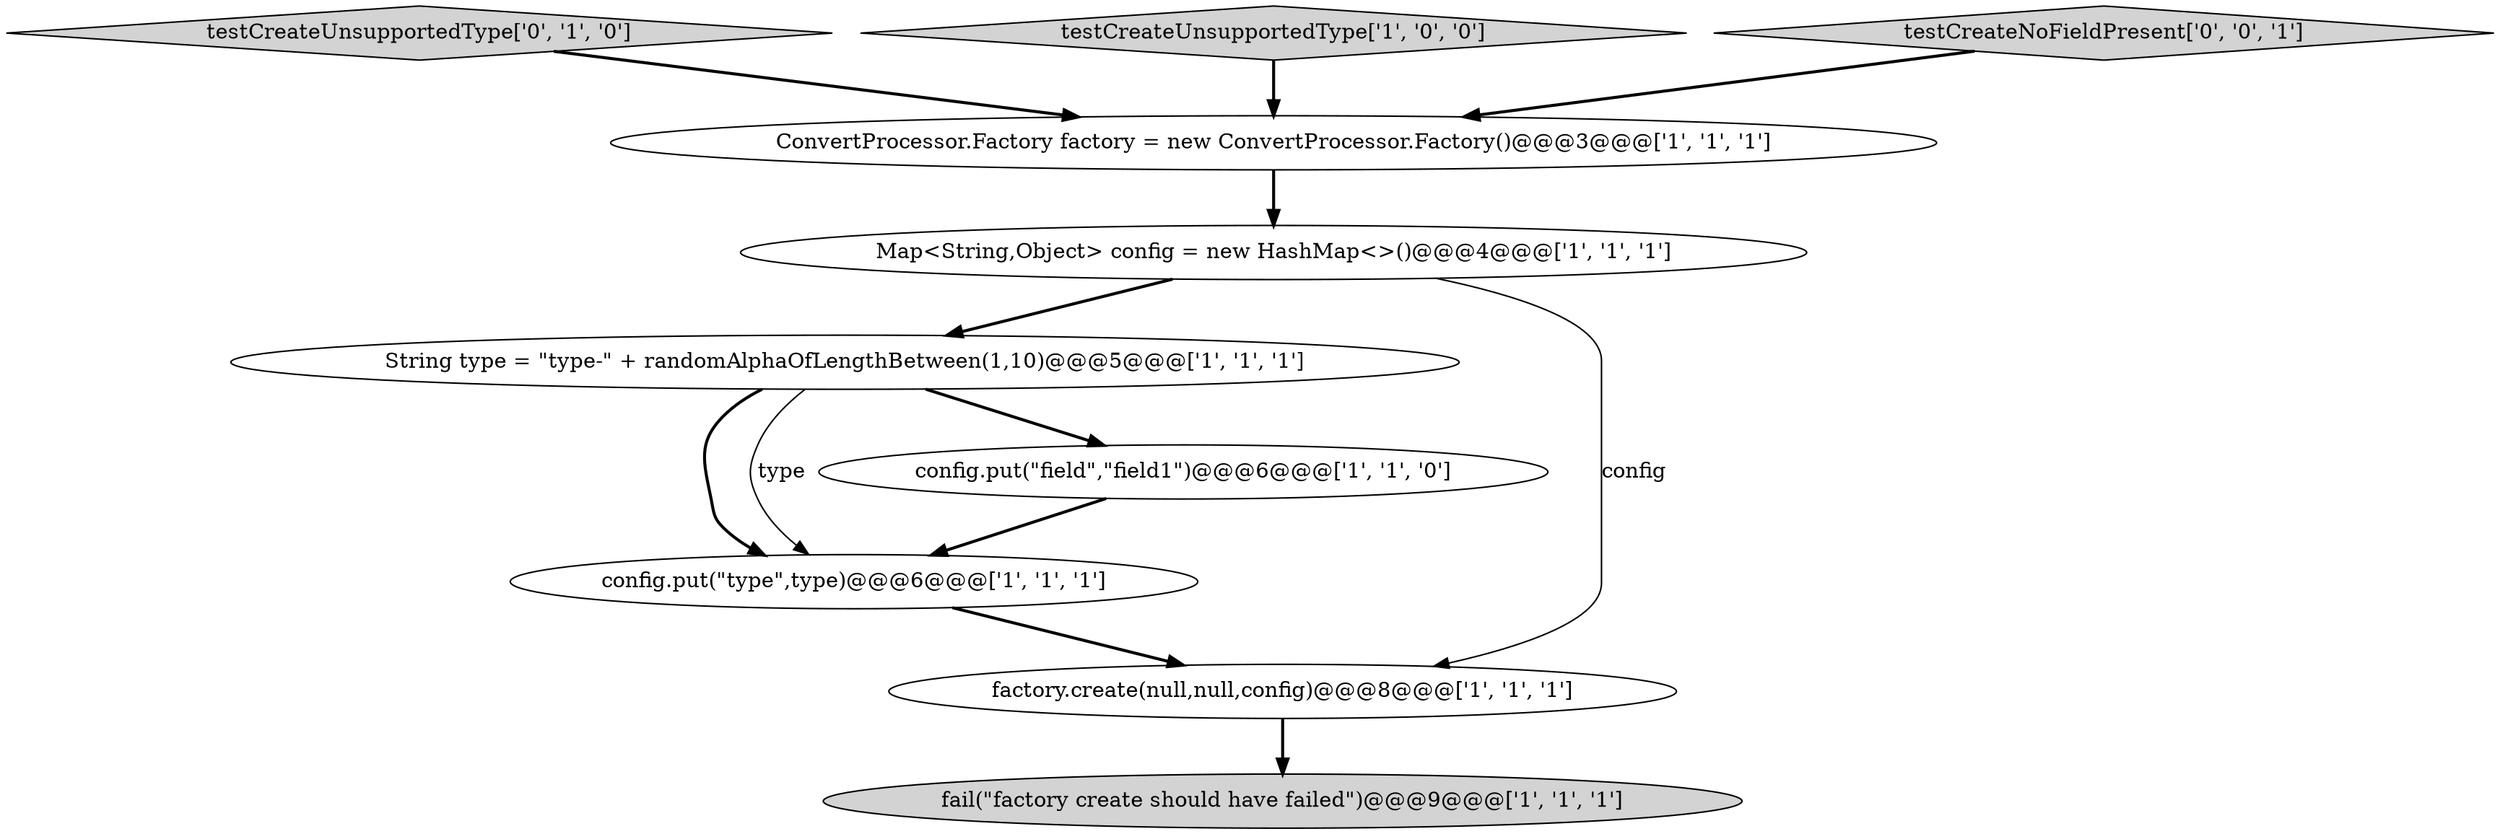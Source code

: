 digraph {
0 [style = filled, label = "String type = \"type-\" + randomAlphaOfLengthBetween(1,10)@@@5@@@['1', '1', '1']", fillcolor = white, shape = ellipse image = "AAA0AAABBB1BBB"];
8 [style = filled, label = "testCreateUnsupportedType['0', '1', '0']", fillcolor = lightgray, shape = diamond image = "AAA0AAABBB2BBB"];
6 [style = filled, label = "config.put(\"type\",type)@@@6@@@['1', '1', '1']", fillcolor = white, shape = ellipse image = "AAA0AAABBB1BBB"];
5 [style = filled, label = "factory.create(null,null,config)@@@8@@@['1', '1', '1']", fillcolor = white, shape = ellipse image = "AAA0AAABBB1BBB"];
1 [style = filled, label = "config.put(\"field\",\"field1\")@@@6@@@['1', '1', '0']", fillcolor = white, shape = ellipse image = "AAA0AAABBB1BBB"];
4 [style = filled, label = "fail(\"factory create should have failed\")@@@9@@@['1', '1', '1']", fillcolor = lightgray, shape = ellipse image = "AAA0AAABBB1BBB"];
7 [style = filled, label = "testCreateUnsupportedType['1', '0', '0']", fillcolor = lightgray, shape = diamond image = "AAA0AAABBB1BBB"];
3 [style = filled, label = "Map<String,Object> config = new HashMap<>()@@@4@@@['1', '1', '1']", fillcolor = white, shape = ellipse image = "AAA0AAABBB1BBB"];
2 [style = filled, label = "ConvertProcessor.Factory factory = new ConvertProcessor.Factory()@@@3@@@['1', '1', '1']", fillcolor = white, shape = ellipse image = "AAA0AAABBB1BBB"];
9 [style = filled, label = "testCreateNoFieldPresent['0', '0', '1']", fillcolor = lightgray, shape = diamond image = "AAA0AAABBB3BBB"];
0->6 [style = bold, label=""];
9->2 [style = bold, label=""];
8->2 [style = bold, label=""];
3->5 [style = solid, label="config"];
3->0 [style = bold, label=""];
1->6 [style = bold, label=""];
0->1 [style = bold, label=""];
5->4 [style = bold, label=""];
6->5 [style = bold, label=""];
0->6 [style = solid, label="type"];
2->3 [style = bold, label=""];
7->2 [style = bold, label=""];
}
